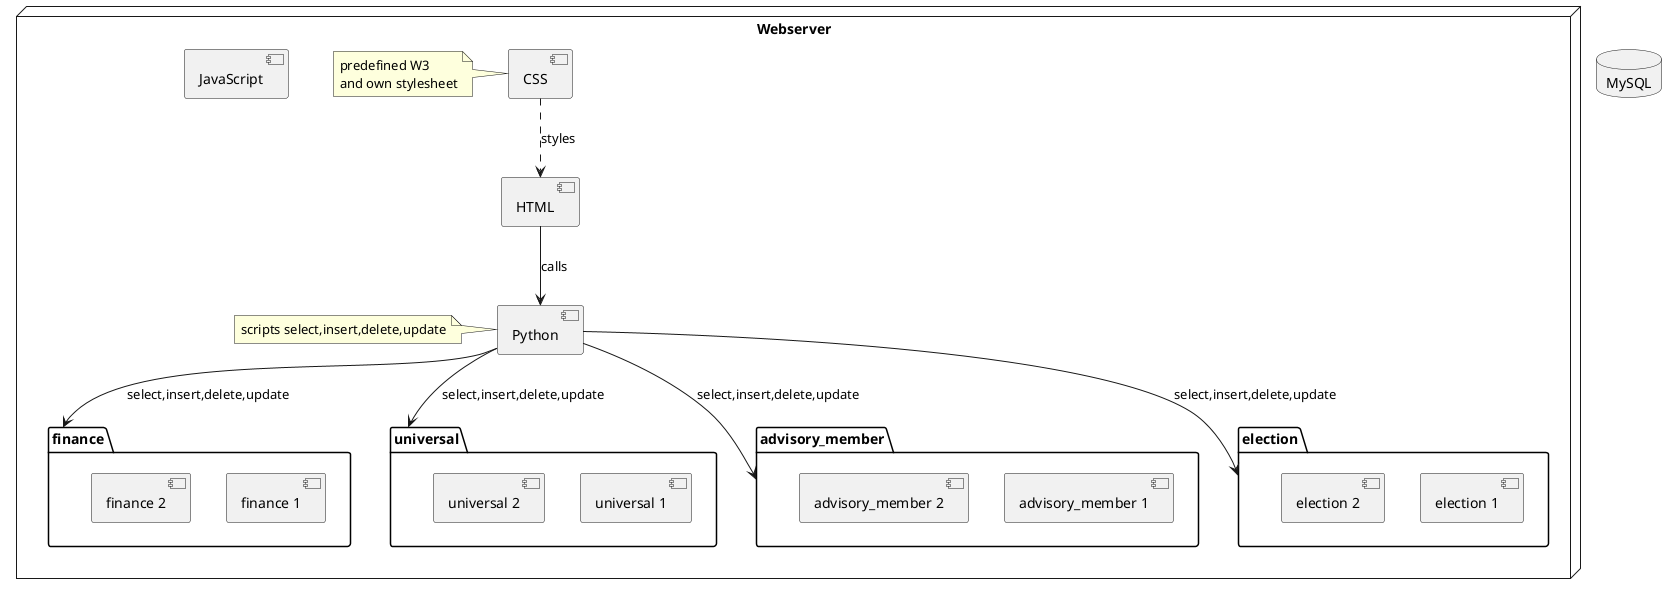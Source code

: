 @startuml "logische Sicht"

node "Webserver" {
    [HTML]
    [Python]
    note left of [Python] : scripts select,insert,delete,update
    [CSS]
    note left of [CSS]
        predefined W3 
        and own stylesheet
    end note
    [JavaScript]
    [CSS] ..> [HTML] : styles
    [HTML] --> [Python] : calls
    
    [Python] --> finance : select,insert,delete,update
    [Python] --> universal : select,insert,delete,update
    [Python] --> advisory_member : select,insert,delete,update
    [Python] --> election : select,insert,delete,update
}

database "MySQL" {
    folder "finance" {
        [finance 1]
        [finance 2]
    }
    folder "universal" {
        [universal 1]
        [universal 2]
    }
    folder "advisory_member" {
        [advisory_member 1]
        [advisory_member 2]
    }
    folder "election" {
        [election 1]
        [election 2]
    }
}

@enduml